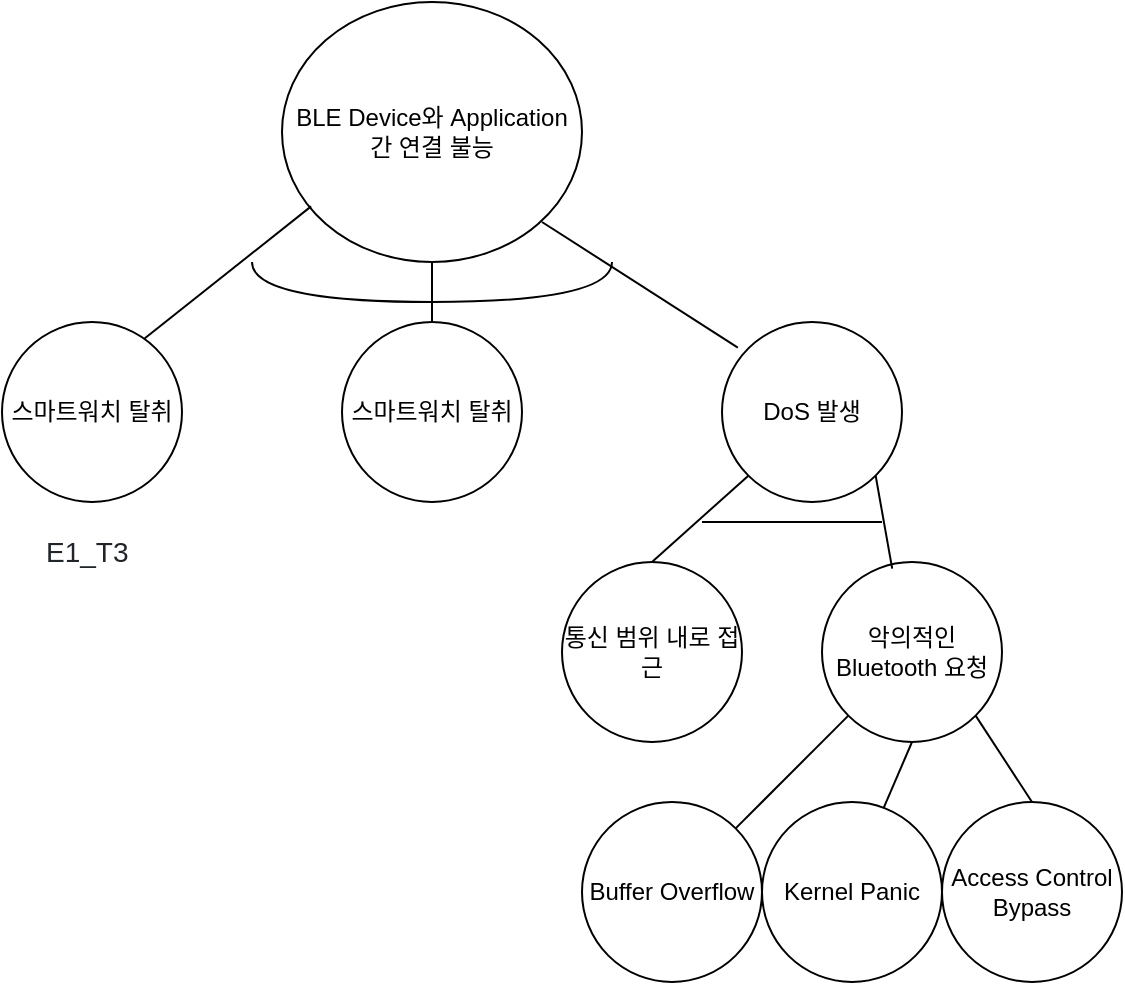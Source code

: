 <mxfile version="15.8.8" type="github">
  <diagram id="cm0wuaRb_GgHAv5zl8hj" name="Page-1">
    <mxGraphModel dx="1038" dy="579" grid="1" gridSize="10" guides="1" tooltips="1" connect="1" arrows="1" fold="1" page="1" pageScale="1" pageWidth="827" pageHeight="1169" math="0" shadow="0">
      <root>
        <mxCell id="0" />
        <mxCell id="1" parent="0" />
        <mxCell id="3t87ci0f_u1np2Z85wXJ-1" value="BLE Device와 Application 간 연결 불능" style="ellipse;whiteSpace=wrap;html=1;" vertex="1" parent="1">
          <mxGeometry x="310" y="40" width="150" height="130" as="geometry" />
        </mxCell>
        <mxCell id="3t87ci0f_u1np2Z85wXJ-2" value="" style="endArrow=none;html=1;rounded=0;entryX=0.097;entryY=0.786;entryDx=0;entryDy=0;entryPerimeter=0;exitX=0.75;exitY=0.125;exitDx=0;exitDy=0;exitPerimeter=0;" edge="1" parent="1" source="3t87ci0f_u1np2Z85wXJ-3" target="3t87ci0f_u1np2Z85wXJ-1">
          <mxGeometry width="50" height="50" relative="1" as="geometry">
            <mxPoint x="290" y="180" as="sourcePoint" />
            <mxPoint x="340" y="130" as="targetPoint" />
          </mxGeometry>
        </mxCell>
        <mxCell id="3t87ci0f_u1np2Z85wXJ-3" value="스마트워치 탈취" style="ellipse;whiteSpace=wrap;html=1;aspect=fixed;" vertex="1" parent="1">
          <mxGeometry x="170" y="200" width="90" height="90" as="geometry" />
        </mxCell>
        <mxCell id="3t87ci0f_u1np2Z85wXJ-5" value="" style="endArrow=none;html=1;rounded=0;entryX=0.5;entryY=1;entryDx=0;entryDy=0;exitX=0.5;exitY=0;exitDx=0;exitDy=0;" edge="1" parent="1" target="3t87ci0f_u1np2Z85wXJ-1">
          <mxGeometry width="50" height="50" relative="1" as="geometry">
            <mxPoint x="385" y="200" as="sourcePoint" />
            <mxPoint x="510" y="140" as="targetPoint" />
          </mxGeometry>
        </mxCell>
        <mxCell id="3t87ci0f_u1np2Z85wXJ-6" value="DoS 발생" style="ellipse;whiteSpace=wrap;html=1;aspect=fixed;" vertex="1" parent="1">
          <mxGeometry x="530" y="200" width="90" height="90" as="geometry" />
        </mxCell>
        <mxCell id="3t87ci0f_u1np2Z85wXJ-7" value="" style="endArrow=none;html=1;rounded=0;exitX=0.088;exitY=0.142;exitDx=0;exitDy=0;exitPerimeter=0;" edge="1" parent="1" source="3t87ci0f_u1np2Z85wXJ-6">
          <mxGeometry width="50" height="50" relative="1" as="geometry">
            <mxPoint x="390" y="200" as="sourcePoint" />
            <mxPoint x="440" y="150" as="targetPoint" />
          </mxGeometry>
        </mxCell>
        <mxCell id="3t87ci0f_u1np2Z85wXJ-13" value="악의적인 Bluetooth 요청" style="ellipse;whiteSpace=wrap;html=1;aspect=fixed;" vertex="1" parent="1">
          <mxGeometry x="580" y="320" width="90" height="90" as="geometry" />
        </mxCell>
        <mxCell id="3t87ci0f_u1np2Z85wXJ-14" value="&lt;span style=&quot;color: rgb(33, 37, 41); font-family: poppins, arial, sans-serif; font-size: 14px; font-style: normal; font-weight: 400; letter-spacing: normal; text-align: left; text-indent: 0px; text-transform: none; word-spacing: 0px; background-color: rgb(255, 255, 255); display: inline; float: none;&quot;&gt;E1_T3&lt;/span&gt;" style="text;whiteSpace=wrap;html=1;" vertex="1" parent="1">
          <mxGeometry x="190" y="300" width="50" height="30" as="geometry" />
        </mxCell>
        <mxCell id="3t87ci0f_u1np2Z85wXJ-16" value="" style="endArrow=none;html=1;rounded=0;edgeStyle=orthogonalEdgeStyle;curved=1;" edge="1" parent="1">
          <mxGeometry width="50" height="50" relative="1" as="geometry">
            <mxPoint x="295" y="170" as="sourcePoint" />
            <mxPoint x="475" y="170" as="targetPoint" />
            <Array as="points">
              <mxPoint x="295" y="190" />
              <mxPoint x="475" y="190" />
            </Array>
          </mxGeometry>
        </mxCell>
        <mxCell id="3t87ci0f_u1np2Z85wXJ-18" value="통신 범위 내로 접근" style="ellipse;whiteSpace=wrap;html=1;aspect=fixed;" vertex="1" parent="1">
          <mxGeometry x="450" y="320" width="90" height="90" as="geometry" />
        </mxCell>
        <mxCell id="3t87ci0f_u1np2Z85wXJ-19" value="" style="endArrow=none;html=1;rounded=0;curved=1;entryX=0;entryY=1;entryDx=0;entryDy=0;exitX=0.5;exitY=0;exitDx=0;exitDy=0;" edge="1" parent="1" source="3t87ci0f_u1np2Z85wXJ-18" target="3t87ci0f_u1np2Z85wXJ-6">
          <mxGeometry width="50" height="50" relative="1" as="geometry">
            <mxPoint x="420" y="320" as="sourcePoint" />
            <mxPoint x="470" y="270" as="targetPoint" />
          </mxGeometry>
        </mxCell>
        <mxCell id="3t87ci0f_u1np2Z85wXJ-20" value="" style="endArrow=none;html=1;rounded=0;curved=1;entryX=1;entryY=1;entryDx=0;entryDy=0;exitX=0.39;exitY=0.037;exitDx=0;exitDy=0;exitPerimeter=0;" edge="1" parent="1" source="3t87ci0f_u1np2Z85wXJ-13" target="3t87ci0f_u1np2Z85wXJ-6">
          <mxGeometry width="50" height="50" relative="1" as="geometry">
            <mxPoint x="420" y="320" as="sourcePoint" />
            <mxPoint x="470" y="270" as="targetPoint" />
          </mxGeometry>
        </mxCell>
        <mxCell id="3t87ci0f_u1np2Z85wXJ-21" value="" style="endArrow=none;html=1;rounded=0;curved=1;" edge="1" parent="1">
          <mxGeometry width="50" height="50" relative="1" as="geometry">
            <mxPoint x="520" y="300" as="sourcePoint" />
            <mxPoint x="610" y="300" as="targetPoint" />
          </mxGeometry>
        </mxCell>
        <mxCell id="3t87ci0f_u1np2Z85wXJ-22" value="" style="endArrow=none;html=1;rounded=0;curved=1;exitX=1;exitY=0;exitDx=0;exitDy=0;entryX=0;entryY=1;entryDx=0;entryDy=0;" edge="1" parent="1" source="3t87ci0f_u1np2Z85wXJ-23" target="3t87ci0f_u1np2Z85wXJ-13">
          <mxGeometry width="50" height="50" relative="1" as="geometry">
            <mxPoint x="560" y="450" as="sourcePoint" />
            <mxPoint x="610" y="400" as="targetPoint" />
          </mxGeometry>
        </mxCell>
        <mxCell id="3t87ci0f_u1np2Z85wXJ-23" value="Buffer Overflow" style="ellipse;whiteSpace=wrap;html=1;aspect=fixed;" vertex="1" parent="1">
          <mxGeometry x="460" y="440" width="90" height="90" as="geometry" />
        </mxCell>
        <mxCell id="3t87ci0f_u1np2Z85wXJ-24" value="스마트워치 탈취" style="ellipse;whiteSpace=wrap;html=1;aspect=fixed;" vertex="1" parent="1">
          <mxGeometry x="340" y="200" width="90" height="90" as="geometry" />
        </mxCell>
        <mxCell id="3t87ci0f_u1np2Z85wXJ-25" value="Kernel Panic" style="ellipse;whiteSpace=wrap;html=1;aspect=fixed;" vertex="1" parent="1">
          <mxGeometry x="550" y="440" width="90" height="90" as="geometry" />
        </mxCell>
        <mxCell id="3t87ci0f_u1np2Z85wXJ-26" value="" style="endArrow=none;html=1;rounded=0;curved=1;entryX=0.5;entryY=1;entryDx=0;entryDy=0;exitX=0.676;exitY=0.033;exitDx=0;exitDy=0;exitPerimeter=0;" edge="1" parent="1" source="3t87ci0f_u1np2Z85wXJ-25" target="3t87ci0f_u1np2Z85wXJ-13">
          <mxGeometry width="50" height="50" relative="1" as="geometry">
            <mxPoint x="570" y="480" as="sourcePoint" />
            <mxPoint x="620" y="430" as="targetPoint" />
          </mxGeometry>
        </mxCell>
        <mxCell id="3t87ci0f_u1np2Z85wXJ-27" value="Access Control Bypass" style="ellipse;whiteSpace=wrap;html=1;aspect=fixed;" vertex="1" parent="1">
          <mxGeometry x="640" y="440" width="90" height="90" as="geometry" />
        </mxCell>
        <mxCell id="3t87ci0f_u1np2Z85wXJ-28" value="" style="endArrow=none;html=1;rounded=0;curved=1;exitX=0.5;exitY=0;exitDx=0;exitDy=0;entryX=1;entryY=1;entryDx=0;entryDy=0;" edge="1" parent="1" source="3t87ci0f_u1np2Z85wXJ-27" target="3t87ci0f_u1np2Z85wXJ-13">
          <mxGeometry width="50" height="50" relative="1" as="geometry">
            <mxPoint x="420" y="310" as="sourcePoint" />
            <mxPoint x="630" y="420" as="targetPoint" />
          </mxGeometry>
        </mxCell>
      </root>
    </mxGraphModel>
  </diagram>
</mxfile>
